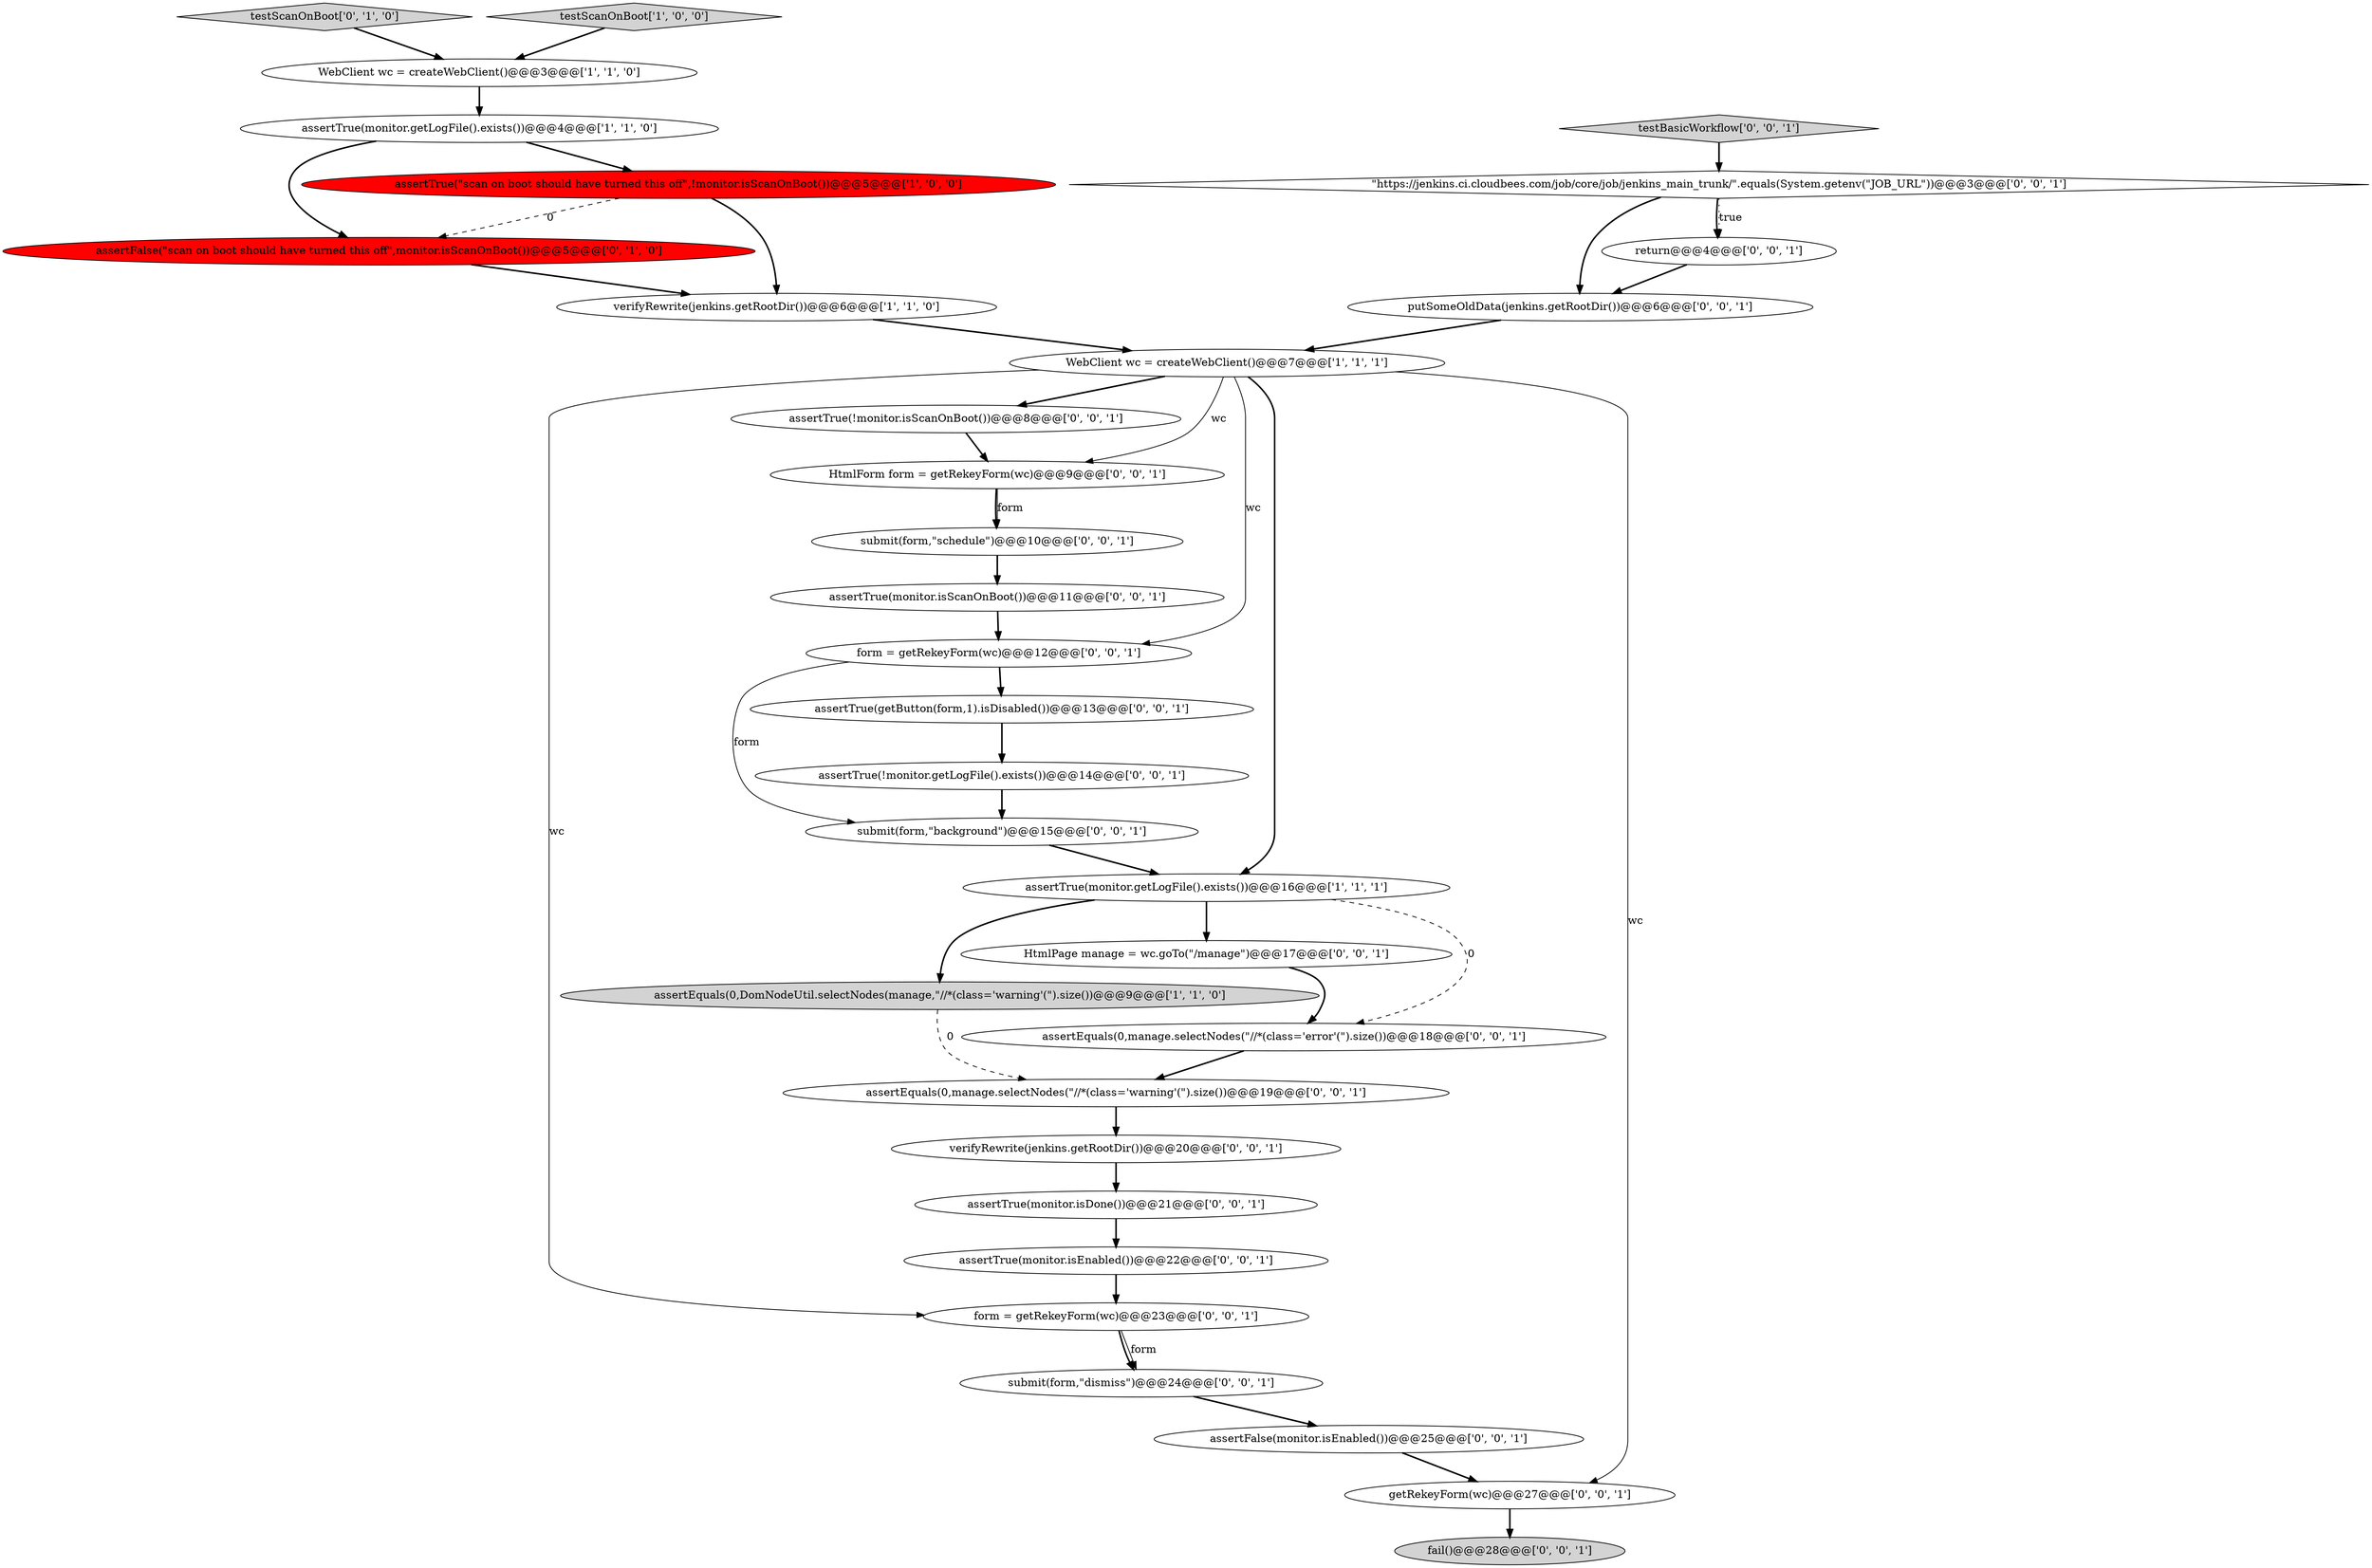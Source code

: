 digraph {
27 [style = filled, label = "putSomeOldData(jenkins.getRootDir())@@@6@@@['0', '0', '1']", fillcolor = white, shape = ellipse image = "AAA0AAABBB3BBB"];
12 [style = filled, label = "submit(form,\"dismiss\")@@@24@@@['0', '0', '1']", fillcolor = white, shape = ellipse image = "AAA0AAABBB3BBB"];
1 [style = filled, label = "assertTrue(\"scan on boot should have turned this off\",!monitor.isScanOnBoot())@@@5@@@['1', '0', '0']", fillcolor = red, shape = ellipse image = "AAA1AAABBB1BBB"];
31 [style = filled, label = "submit(form,\"schedule\")@@@10@@@['0', '0', '1']", fillcolor = white, shape = ellipse image = "AAA0AAABBB3BBB"];
5 [style = filled, label = "WebClient wc = createWebClient()@@@7@@@['1', '1', '1']", fillcolor = white, shape = ellipse image = "AAA0AAABBB1BBB"];
17 [style = filled, label = "HtmlPage manage = wc.goTo(\"/manage\")@@@17@@@['0', '0', '1']", fillcolor = white, shape = ellipse image = "AAA0AAABBB3BBB"];
30 [style = filled, label = "assertFalse(monitor.isEnabled())@@@25@@@['0', '0', '1']", fillcolor = white, shape = ellipse image = "AAA0AAABBB3BBB"];
29 [style = filled, label = "form = getRekeyForm(wc)@@@23@@@['0', '0', '1']", fillcolor = white, shape = ellipse image = "AAA0AAABBB3BBB"];
15 [style = filled, label = "fail()@@@28@@@['0', '0', '1']", fillcolor = lightgray, shape = ellipse image = "AAA0AAABBB3BBB"];
21 [style = filled, label = "assertTrue(!monitor.getLogFile().exists())@@@14@@@['0', '0', '1']", fillcolor = white, shape = ellipse image = "AAA0AAABBB3BBB"];
8 [style = filled, label = "assertFalse(\"scan on boot should have turned this off\",monitor.isScanOnBoot())@@@5@@@['0', '1', '0']", fillcolor = red, shape = ellipse image = "AAA1AAABBB2BBB"];
11 [style = filled, label = "assertEquals(0,manage.selectNodes(\"//*(class='warning'(\").size())@@@19@@@['0', '0', '1']", fillcolor = white, shape = ellipse image = "AAA0AAABBB3BBB"];
9 [style = filled, label = "testScanOnBoot['0', '1', '0']", fillcolor = lightgray, shape = diamond image = "AAA0AAABBB2BBB"];
32 [style = filled, label = "assertTrue(getButton(form,1).isDisabled())@@@13@@@['0', '0', '1']", fillcolor = white, shape = ellipse image = "AAA0AAABBB3BBB"];
18 [style = filled, label = "testBasicWorkflow['0', '0', '1']", fillcolor = lightgray, shape = diamond image = "AAA0AAABBB3BBB"];
14 [style = filled, label = "assertEquals(0,manage.selectNodes(\"//*(class='error'(\").size())@@@18@@@['0', '0', '1']", fillcolor = white, shape = ellipse image = "AAA0AAABBB3BBB"];
10 [style = filled, label = "assertTrue(!monitor.isScanOnBoot())@@@8@@@['0', '0', '1']", fillcolor = white, shape = ellipse image = "AAA0AAABBB3BBB"];
23 [style = filled, label = "HtmlForm form = getRekeyForm(wc)@@@9@@@['0', '0', '1']", fillcolor = white, shape = ellipse image = "AAA0AAABBB3BBB"];
13 [style = filled, label = "form = getRekeyForm(wc)@@@12@@@['0', '0', '1']", fillcolor = white, shape = ellipse image = "AAA0AAABBB3BBB"];
0 [style = filled, label = "WebClient wc = createWebClient()@@@3@@@['1', '1', '0']", fillcolor = white, shape = ellipse image = "AAA0AAABBB1BBB"];
4 [style = filled, label = "assertTrue(monitor.getLogFile().exists())@@@16@@@['1', '1', '1']", fillcolor = white, shape = ellipse image = "AAA0AAABBB1BBB"];
2 [style = filled, label = "assertEquals(0,DomNodeUtil.selectNodes(manage,\"//*(class='warning'(\").size())@@@9@@@['1', '1', '0']", fillcolor = lightgray, shape = ellipse image = "AAA0AAABBB1BBB"];
16 [style = filled, label = "getRekeyForm(wc)@@@27@@@['0', '0', '1']", fillcolor = white, shape = ellipse image = "AAA0AAABBB3BBB"];
6 [style = filled, label = "verifyRewrite(jenkins.getRootDir())@@@6@@@['1', '1', '0']", fillcolor = white, shape = ellipse image = "AAA0AAABBB1BBB"];
19 [style = filled, label = "assertTrue(monitor.isDone())@@@21@@@['0', '0', '1']", fillcolor = white, shape = ellipse image = "AAA0AAABBB3BBB"];
24 [style = filled, label = "assertTrue(monitor.isEnabled())@@@22@@@['0', '0', '1']", fillcolor = white, shape = ellipse image = "AAA0AAABBB3BBB"];
26 [style = filled, label = "return@@@4@@@['0', '0', '1']", fillcolor = white, shape = ellipse image = "AAA0AAABBB3BBB"];
22 [style = filled, label = "\"https://jenkins.ci.cloudbees.com/job/core/job/jenkins_main_trunk/\".equals(System.getenv(\"JOB_URL\"))@@@3@@@['0', '0', '1']", fillcolor = white, shape = diamond image = "AAA0AAABBB3BBB"];
25 [style = filled, label = "submit(form,\"background\")@@@15@@@['0', '0', '1']", fillcolor = white, shape = ellipse image = "AAA0AAABBB3BBB"];
28 [style = filled, label = "assertTrue(monitor.isScanOnBoot())@@@11@@@['0', '0', '1']", fillcolor = white, shape = ellipse image = "AAA0AAABBB3BBB"];
7 [style = filled, label = "testScanOnBoot['1', '0', '0']", fillcolor = lightgray, shape = diamond image = "AAA0AAABBB1BBB"];
3 [style = filled, label = "assertTrue(monitor.getLogFile().exists())@@@4@@@['1', '1', '0']", fillcolor = white, shape = ellipse image = "AAA0AAABBB1BBB"];
20 [style = filled, label = "verifyRewrite(jenkins.getRootDir())@@@20@@@['0', '0', '1']", fillcolor = white, shape = ellipse image = "AAA0AAABBB3BBB"];
0->3 [style = bold, label=""];
22->26 [style = bold, label=""];
5->10 [style = bold, label=""];
23->31 [style = bold, label=""];
11->20 [style = bold, label=""];
16->15 [style = bold, label=""];
29->12 [style = solid, label="form"];
32->21 [style = bold, label=""];
13->32 [style = bold, label=""];
9->0 [style = bold, label=""];
4->17 [style = bold, label=""];
3->1 [style = bold, label=""];
5->29 [style = solid, label="wc"];
25->4 [style = bold, label=""];
28->13 [style = bold, label=""];
12->30 [style = bold, label=""];
7->0 [style = bold, label=""];
8->6 [style = bold, label=""];
24->29 [style = bold, label=""];
4->2 [style = bold, label=""];
21->25 [style = bold, label=""];
5->23 [style = solid, label="wc"];
23->31 [style = solid, label="form"];
19->24 [style = bold, label=""];
6->5 [style = bold, label=""];
26->27 [style = bold, label=""];
29->12 [style = bold, label=""];
1->6 [style = bold, label=""];
18->22 [style = bold, label=""];
5->13 [style = solid, label="wc"];
22->27 [style = bold, label=""];
22->26 [style = dotted, label="true"];
17->14 [style = bold, label=""];
10->23 [style = bold, label=""];
3->8 [style = bold, label=""];
5->16 [style = solid, label="wc"];
5->4 [style = bold, label=""];
13->25 [style = solid, label="form"];
2->11 [style = dashed, label="0"];
1->8 [style = dashed, label="0"];
4->14 [style = dashed, label="0"];
31->28 [style = bold, label=""];
27->5 [style = bold, label=""];
20->19 [style = bold, label=""];
30->16 [style = bold, label=""];
14->11 [style = bold, label=""];
}
